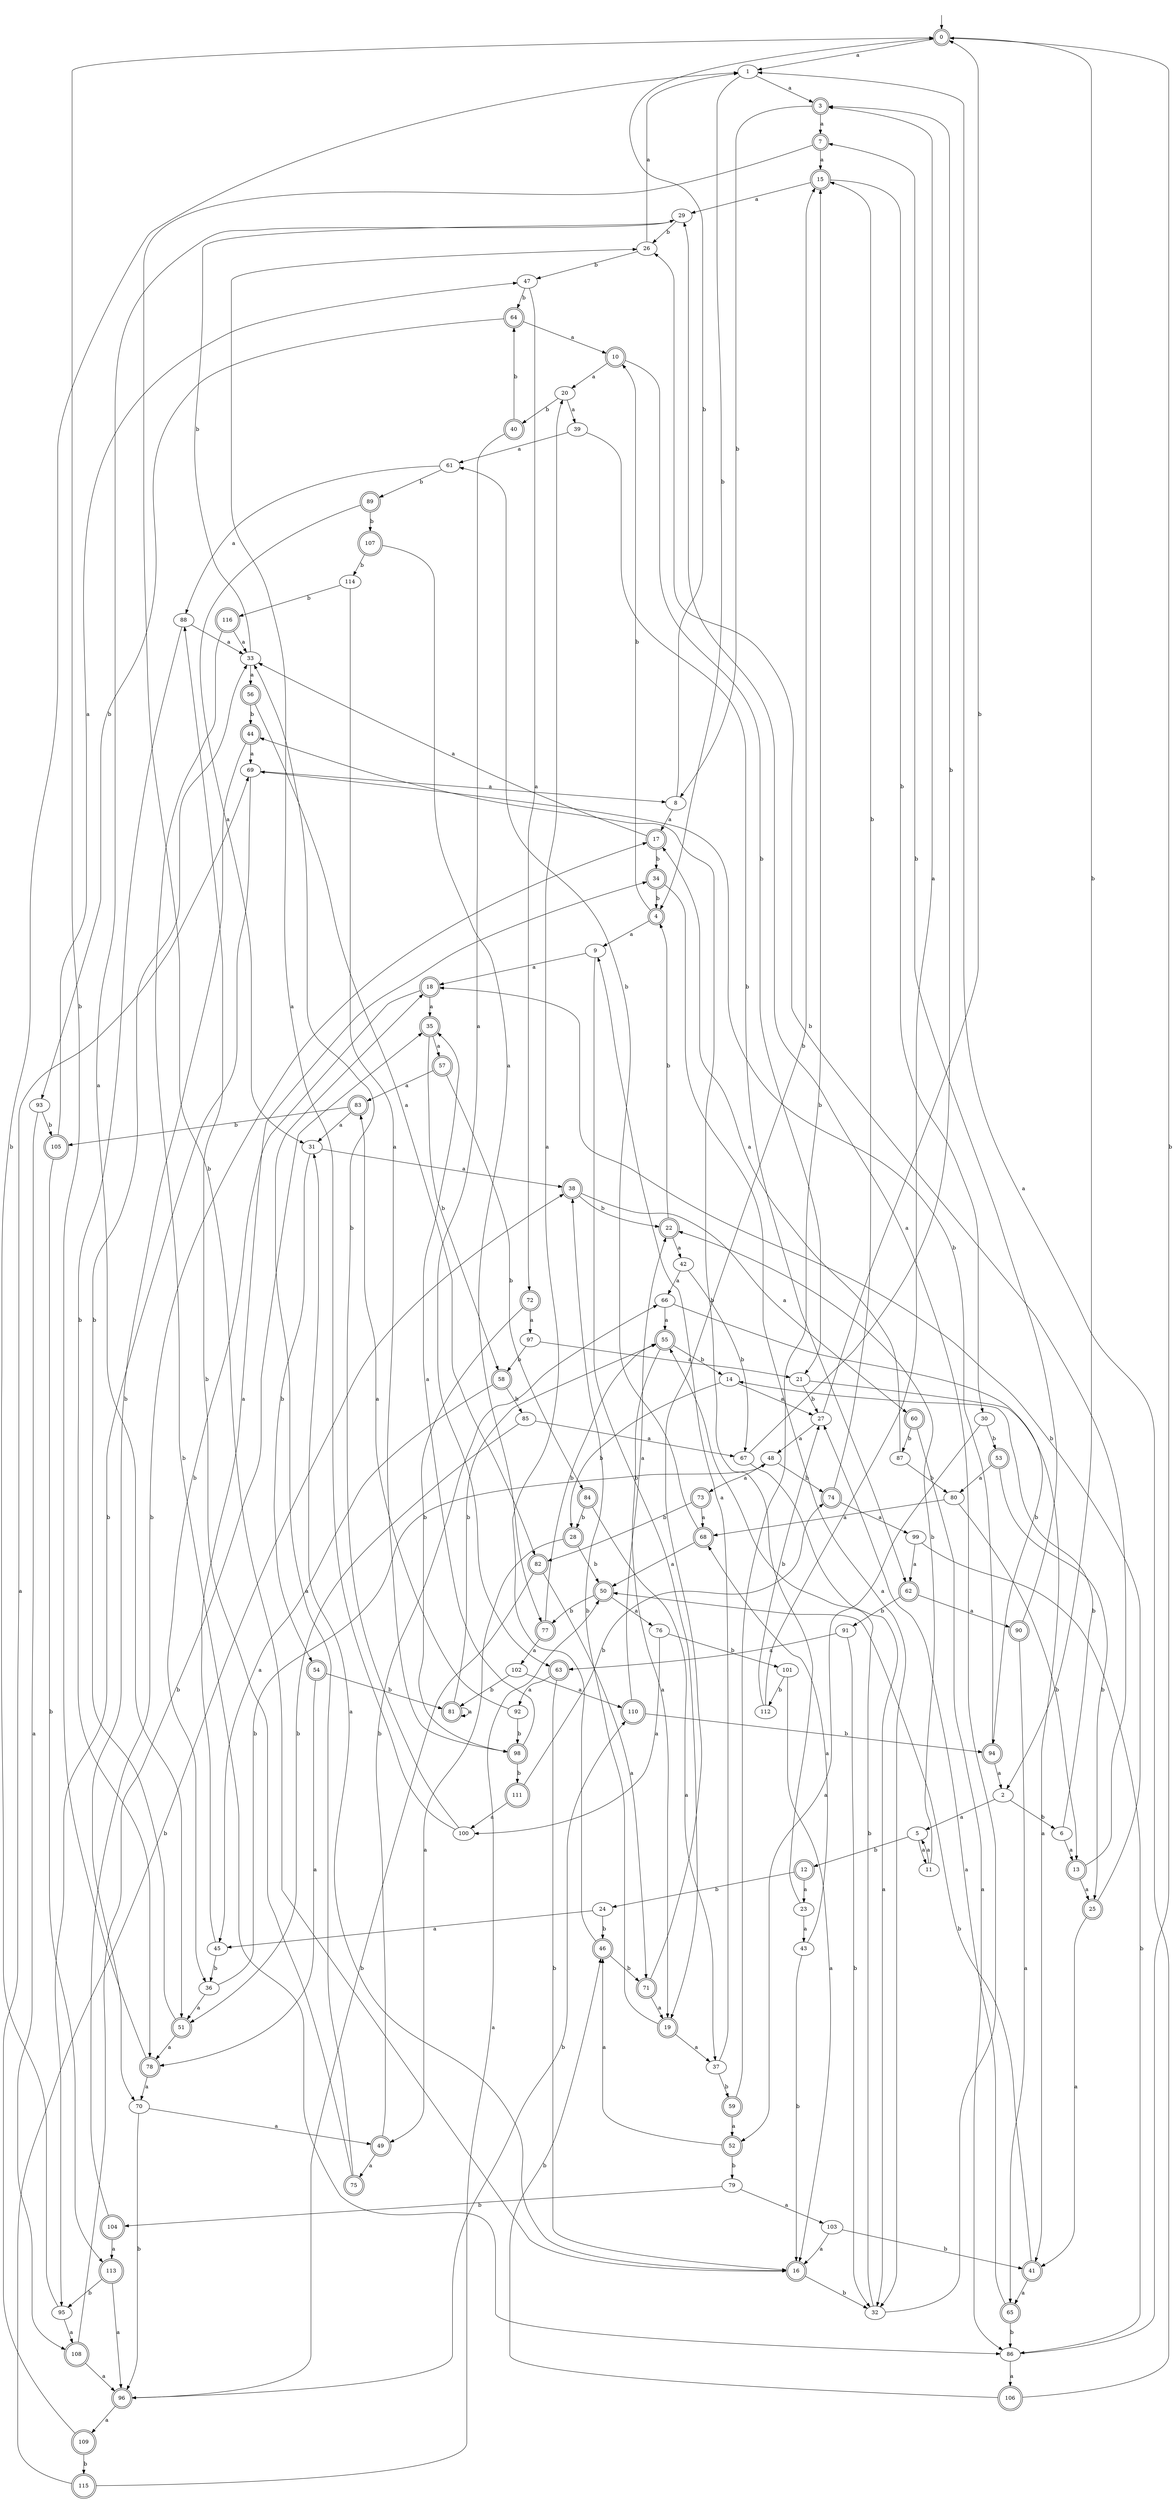digraph RandomDFA {
  __start0 [label="", shape=none];
  __start0 -> 0 [label=""];
  0 [shape=circle] [shape=doublecircle]
  0 -> 1 [label="a"]
  0 -> 2 [label="b"]
  1
  1 -> 3 [label="a"]
  1 -> 4 [label="b"]
  2
  2 -> 5 [label="a"]
  2 -> 6 [label="b"]
  3 [shape=doublecircle]
  3 -> 7 [label="a"]
  3 -> 8 [label="b"]
  4 [shape=doublecircle]
  4 -> 9 [label="a"]
  4 -> 10 [label="b"]
  5
  5 -> 11 [label="a"]
  5 -> 12 [label="b"]
  6
  6 -> 13 [label="a"]
  6 -> 14 [label="b"]
  7 [shape=doublecircle]
  7 -> 15 [label="a"]
  7 -> 16 [label="b"]
  8
  8 -> 17 [label="a"]
  8 -> 0 [label="b"]
  9
  9 -> 18 [label="a"]
  9 -> 19 [label="b"]
  10 [shape=doublecircle]
  10 -> 20 [label="a"]
  10 -> 21 [label="b"]
  11
  11 -> 5 [label="a"]
  11 -> 22 [label="b"]
  12 [shape=doublecircle]
  12 -> 23 [label="a"]
  12 -> 24 [label="b"]
  13 [shape=doublecircle]
  13 -> 25 [label="a"]
  13 -> 26 [label="b"]
  14
  14 -> 27 [label="a"]
  14 -> 28 [label="b"]
  15 [shape=doublecircle]
  15 -> 29 [label="a"]
  15 -> 30 [label="b"]
  16 [shape=doublecircle]
  16 -> 31 [label="a"]
  16 -> 32 [label="b"]
  17 [shape=doublecircle]
  17 -> 33 [label="a"]
  17 -> 34 [label="b"]
  18 [shape=doublecircle]
  18 -> 35 [label="a"]
  18 -> 36 [label="b"]
  19 [shape=doublecircle]
  19 -> 37 [label="a"]
  19 -> 38 [label="b"]
  20
  20 -> 39 [label="a"]
  20 -> 40 [label="b"]
  21
  21 -> 41 [label="a"]
  21 -> 27 [label="b"]
  22 [shape=doublecircle]
  22 -> 42 [label="a"]
  22 -> 4 [label="b"]
  23
  23 -> 43 [label="a"]
  23 -> 44 [label="b"]
  24
  24 -> 45 [label="a"]
  24 -> 46 [label="b"]
  25 [shape=doublecircle]
  25 -> 41 [label="a"]
  25 -> 18 [label="b"]
  26
  26 -> 1 [label="a"]
  26 -> 47 [label="b"]
  27
  27 -> 48 [label="a"]
  27 -> 0 [label="b"]
  28 [shape=doublecircle]
  28 -> 49 [label="a"]
  28 -> 50 [label="b"]
  29
  29 -> 51 [label="a"]
  29 -> 26 [label="b"]
  30
  30 -> 52 [label="a"]
  30 -> 53 [label="b"]
  31
  31 -> 38 [label="a"]
  31 -> 54 [label="b"]
  32
  32 -> 29 [label="a"]
  32 -> 55 [label="b"]
  33
  33 -> 56 [label="a"]
  33 -> 29 [label="b"]
  34 [shape=doublecircle]
  34 -> 32 [label="a"]
  34 -> 4 [label="b"]
  35 [shape=doublecircle]
  35 -> 57 [label="a"]
  35 -> 58 [label="b"]
  36
  36 -> 51 [label="a"]
  36 -> 48 [label="b"]
  37
  37 -> 9 [label="a"]
  37 -> 59 [label="b"]
  38 [shape=doublecircle]
  38 -> 60 [label="a"]
  38 -> 22 [label="b"]
  39
  39 -> 61 [label="a"]
  39 -> 62 [label="b"]
  40 [shape=doublecircle]
  40 -> 63 [label="a"]
  40 -> 64 [label="b"]
  41 [shape=doublecircle]
  41 -> 65 [label="a"]
  41 -> 50 [label="b"]
  42
  42 -> 66 [label="a"]
  42 -> 67 [label="b"]
  43
  43 -> 68 [label="a"]
  43 -> 16 [label="b"]
  44 [shape=doublecircle]
  44 -> 69 [label="a"]
  44 -> 70 [label="b"]
  45
  45 -> 34 [label="a"]
  45 -> 36 [label="b"]
  46 [shape=doublecircle]
  46 -> 20 [label="a"]
  46 -> 71 [label="b"]
  47
  47 -> 72 [label="a"]
  47 -> 64 [label="b"]
  48
  48 -> 73 [label="a"]
  48 -> 74 [label="b"]
  49 [shape=doublecircle]
  49 -> 75 [label="a"]
  49 -> 66 [label="b"]
  50 [shape=doublecircle]
  50 -> 76 [label="a"]
  50 -> 77 [label="b"]
  51 [shape=doublecircle]
  51 -> 78 [label="a"]
  51 -> 33 [label="b"]
  52 [shape=doublecircle]
  52 -> 46 [label="a"]
  52 -> 79 [label="b"]
  53 [shape=doublecircle]
  53 -> 80 [label="a"]
  53 -> 25 [label="b"]
  54 [shape=doublecircle]
  54 -> 78 [label="a"]
  54 -> 81 [label="b"]
  55 [shape=doublecircle]
  55 -> 19 [label="a"]
  55 -> 14 [label="b"]
  56 [shape=doublecircle]
  56 -> 82 [label="a"]
  56 -> 44 [label="b"]
  57 [shape=doublecircle]
  57 -> 83 [label="a"]
  57 -> 84 [label="b"]
  58 [shape=doublecircle]
  58 -> 45 [label="a"]
  58 -> 85 [label="b"]
  59 [shape=doublecircle]
  59 -> 52 [label="a"]
  59 -> 15 [label="b"]
  60 [shape=doublecircle]
  60 -> 86 [label="a"]
  60 -> 87 [label="b"]
  61
  61 -> 88 [label="a"]
  61 -> 89 [label="b"]
  62 [shape=doublecircle]
  62 -> 90 [label="a"]
  62 -> 91 [label="b"]
  63 [shape=doublecircle]
  63 -> 92 [label="a"]
  63 -> 16 [label="b"]
  64 [shape=doublecircle]
  64 -> 10 [label="a"]
  64 -> 93 [label="b"]
  65 [shape=doublecircle]
  65 -> 27 [label="a"]
  65 -> 86 [label="b"]
  66
  66 -> 55 [label="a"]
  66 -> 94 [label="b"]
  67
  67 -> 32 [label="a"]
  67 -> 3 [label="b"]
  68 [shape=doublecircle]
  68 -> 50 [label="a"]
  68 -> 61 [label="b"]
  69
  69 -> 8 [label="a"]
  69 -> 95 [label="b"]
  70
  70 -> 49 [label="a"]
  70 -> 96 [label="b"]
  71 [shape=doublecircle]
  71 -> 19 [label="a"]
  71 -> 15 [label="b"]
  72 [shape=doublecircle]
  72 -> 97 [label="a"]
  72 -> 98 [label="b"]
  73 [shape=doublecircle]
  73 -> 68 [label="a"]
  73 -> 82 [label="b"]
  74 [shape=doublecircle]
  74 -> 99 [label="a"]
  74 -> 15 [label="b"]
  75 [shape=doublecircle]
  75 -> 18 [label="a"]
  75 -> 88 [label="b"]
  76
  76 -> 100 [label="a"]
  76 -> 101 [label="b"]
  77 [shape=doublecircle]
  77 -> 102 [label="a"]
  77 -> 55 [label="b"]
  78 [shape=doublecircle]
  78 -> 70 [label="a"]
  78 -> 0 [label="b"]
  79
  79 -> 103 [label="a"]
  79 -> 104 [label="b"]
  80
  80 -> 68 [label="a"]
  80 -> 13 [label="b"]
  81 [shape=doublecircle]
  81 -> 81 [label="a"]
  81 -> 55 [label="b"]
  82 [shape=doublecircle]
  82 -> 71 [label="a"]
  82 -> 96 [label="b"]
  83 [shape=doublecircle]
  83 -> 31 [label="a"]
  83 -> 105 [label="b"]
  84 [shape=doublecircle]
  84 -> 37 [label="a"]
  84 -> 28 [label="b"]
  85
  85 -> 67 [label="a"]
  85 -> 51 [label="b"]
  86
  86 -> 106 [label="a"]
  86 -> 0 [label="b"]
  87
  87 -> 17 [label="a"]
  87 -> 80 [label="b"]
  88
  88 -> 33 [label="a"]
  88 -> 78 [label="b"]
  89 [shape=doublecircle]
  89 -> 31 [label="a"]
  89 -> 107 [label="b"]
  90 [shape=doublecircle]
  90 -> 65 [label="a"]
  90 -> 7 [label="b"]
  91
  91 -> 63 [label="a"]
  91 -> 32 [label="b"]
  92
  92 -> 83 [label="a"]
  92 -> 98 [label="b"]
  93
  93 -> 108 [label="a"]
  93 -> 105 [label="b"]
  94 [shape=doublecircle]
  94 -> 2 [label="a"]
  94 -> 69 [label="b"]
  95
  95 -> 108 [label="a"]
  95 -> 1 [label="b"]
  96 [shape=doublecircle]
  96 -> 109 [label="a"]
  96 -> 110 [label="b"]
  97
  97 -> 21 [label="a"]
  97 -> 58 [label="b"]
  98 [shape=doublecircle]
  98 -> 35 [label="a"]
  98 -> 111 [label="b"]
  99
  99 -> 62 [label="a"]
  99 -> 86 [label="b"]
  100
  100 -> 26 [label="a"]
  100 -> 33 [label="b"]
  101
  101 -> 16 [label="a"]
  101 -> 112 [label="b"]
  102
  102 -> 110 [label="a"]
  102 -> 81 [label="b"]
  103
  103 -> 16 [label="a"]
  103 -> 41 [label="b"]
  104 [shape=doublecircle]
  104 -> 113 [label="a"]
  104 -> 17 [label="b"]
  105 [shape=doublecircle]
  105 -> 47 [label="a"]
  105 -> 113 [label="b"]
  106 [shape=doublecircle]
  106 -> 1 [label="a"]
  106 -> 46 [label="b"]
  107 [shape=doublecircle]
  107 -> 77 [label="a"]
  107 -> 114 [label="b"]
  108 [shape=doublecircle]
  108 -> 96 [label="a"]
  108 -> 35 [label="b"]
  109 [shape=doublecircle]
  109 -> 69 [label="a"]
  109 -> 115 [label="b"]
  110 [shape=doublecircle]
  110 -> 22 [label="a"]
  110 -> 94 [label="b"]
  111 [shape=doublecircle]
  111 -> 100 [label="a"]
  111 -> 74 [label="b"]
  112
  112 -> 3 [label="a"]
  112 -> 27 [label="b"]
  113 [shape=doublecircle]
  113 -> 96 [label="a"]
  113 -> 95 [label="b"]
  114
  114 -> 98 [label="a"]
  114 -> 116 [label="b"]
  115 [shape=doublecircle]
  115 -> 50 [label="a"]
  115 -> 38 [label="b"]
  116 [shape=doublecircle]
  116 -> 33 [label="a"]
  116 -> 86 [label="b"]
}
